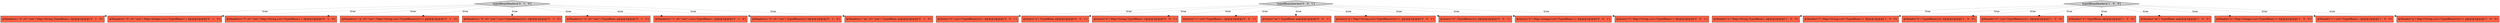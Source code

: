 digraph {
14 [style = filled, label = "@Header(n=\"e\",cf=\"uon\") Map<String,TypedBean> e@@@2@@@['0', '1', '0']", fillcolor = tomato, shape = box image = "AAA0AAABBB2BBB"];
26 [style = filled, label = "@Query(\"d\") List<TypedBean((((((> d@@@2@@@['0', '0', '1']", fillcolor = tomato, shape = box image = "AAA0AAABBB3BBB"];
22 [style = filled, label = "@Query(\"a\") TypedBean a@@@2@@@['0', '0', '1']", fillcolor = tomato, shape = box image = "AAA0AAABBB3BBB"];
27 [style = filled, label = "@Query(\"e\") Map<String,TypedBean> e@@@2@@@['0', '0', '1']", fillcolor = tomato, shape = box image = "AAA0AAABBB3BBB"];
25 [style = filled, label = "@Query(\"c\") List<TypedBean> c@@@2@@@['0', '0', '1']", fillcolor = tomato, shape = box image = "AAA0AAABBB3BBB"];
12 [style = filled, label = "@Header(n=\"h\",cf=\"uon\") Map<Integer,List<TypedBean>> h@@@2@@@['0', '1', '0']", fillcolor = tomato, shape = box image = "AAA0AAABBB2BBB"];
10 [style = filled, label = "@Header(n=\"f\",cf=\"uon\") Map<String,List<TypedBean>> f@@@2@@@['0', '1', '0']", fillcolor = tomato, shape = box image = "AAA0AAABBB2BBB"];
15 [style = filled, label = "typedBeanHeaders['0', '1', '0']", fillcolor = lightgray, shape = diamond image = "AAA0AAABBB2BBB"];
1 [style = filled, label = "@Header(\"e\") Map<String,TypedBean> e@@@2@@@['1', '0', '0']", fillcolor = tomato, shape = box image = "AAA0AAABBB1BBB"];
18 [style = filled, label = "@Header(n=\"g\",cf=\"uon\") Map<String,List<TypedBean((((((>> g@@@2@@@['0', '1', '0']", fillcolor = tomato, shape = box image = "AAA0AAABBB2BBB"];
16 [style = filled, label = "@Header(n=\"d\",cf=\"uon\") List<TypedBean((((((> d@@@2@@@['0', '1', '0']", fillcolor = tomato, shape = box image = "AAA0AAABBB2BBB"];
28 [style = filled, label = "@Query(\"an\") TypedBean an@@@2@@@['0', '0', '1']", fillcolor = tomato, shape = box image = "AAA0AAABBB3BBB"];
29 [style = filled, label = "typedBeanQueries['0', '0', '1']", fillcolor = lightgray, shape = diamond image = "AAA0AAABBB3BBB"];
4 [style = filled, label = "@Header(\"f\") Map<String,List<TypedBean>> f@@@2@@@['1', '0', '0']", fillcolor = tomato, shape = box image = "AAA0AAABBB1BBB"];
9 [style = filled, label = "@Header(\"b\") TypedBean(((((( b@@@2@@@['1', '0', '0']", fillcolor = tomato, shape = box image = "AAA0AAABBB1BBB"];
6 [style = filled, label = "@Header(\"d\") List<TypedBean((((((> d@@@2@@@['1', '0', '0']", fillcolor = tomato, shape = box image = "AAA0AAABBB1BBB"];
20 [style = filled, label = "@Query(\"g\") Map<String,List<TypedBean((((((>> g@@@2@@@['0', '0', '1']", fillcolor = tomato, shape = box image = "AAA0AAABBB3BBB"];
19 [style = filled, label = "@Header(n=\"a\",cf=\"uon\") TypedBean a@@@2@@@['0', '1', '0']", fillcolor = tomato, shape = box image = "AAA0AAABBB2BBB"];
11 [style = filled, label = "@Header(n=\"c\",cf=\"uon\") List<TypedBean> c@@@2@@@['0', '1', '0']", fillcolor = tomato, shape = box image = "AAA0AAABBB2BBB"];
5 [style = filled, label = "@Header(\"a\") TypedBean a@@@2@@@['1', '0', '0']", fillcolor = tomato, shape = box image = "AAA0AAABBB1BBB"];
0 [style = filled, label = "@Header(\"an\") TypedBean an@@@2@@@['1', '0', '0']", fillcolor = tomato, shape = box image = "AAA0AAABBB1BBB"];
8 [style = filled, label = "@Header(\"h\") Map<Integer,List<TypedBean>> h@@@2@@@['1', '0', '0']", fillcolor = tomato, shape = box image = "AAA0AAABBB1BBB"];
2 [style = filled, label = "typedBeanHeaders['1', '0', '0']", fillcolor = lightgray, shape = diamond image = "AAA0AAABBB1BBB"];
17 [style = filled, label = "@Header(n=\"b\",cf=\"uon\") TypedBean(((((( b@@@2@@@['0', '1', '0']", fillcolor = tomato, shape = box image = "AAA0AAABBB2BBB"];
21 [style = filled, label = "@Query(\"b\") TypedBean(((((( b@@@2@@@['0', '0', '1']", fillcolor = tomato, shape = box image = "AAA0AAABBB3BBB"];
24 [style = filled, label = "@Query(\"h\") Map<Integer,List<TypedBean>> h@@@2@@@['0', '0', '1']", fillcolor = tomato, shape = box image = "AAA0AAABBB3BBB"];
3 [style = filled, label = "@Header(\"c\") List<TypedBean> c@@@2@@@['1', '0', '0']", fillcolor = tomato, shape = box image = "AAA0AAABBB1BBB"];
13 [style = filled, label = "@Header(n=\"an\",cf=\"uon\") TypedBean an@@@2@@@['0', '1', '0']", fillcolor = tomato, shape = box image = "AAA0AAABBB2BBB"];
7 [style = filled, label = "@Header(\"g\") Map<String,List<TypedBean((((((>> g@@@2@@@['1', '0', '0']", fillcolor = tomato, shape = box image = "AAA0AAABBB1BBB"];
23 [style = filled, label = "@Query(\"f\") Map<String,List<TypedBean>> f@@@2@@@['0', '0', '1']", fillcolor = tomato, shape = box image = "AAA0AAABBB3BBB"];
2->3 [style = dotted, label="true"];
2->0 [style = dotted, label="true"];
29->27 [style = dotted, label="true"];
15->18 [style = dotted, label="true"];
15->10 [style = dotted, label="true"];
29->23 [style = dotted, label="true"];
15->16 [style = dotted, label="true"];
15->14 [style = dotted, label="true"];
29->26 [style = dotted, label="true"];
29->20 [style = dotted, label="true"];
15->13 [style = dotted, label="true"];
15->17 [style = dotted, label="true"];
29->22 [style = dotted, label="true"];
29->25 [style = dotted, label="true"];
2->9 [style = dotted, label="true"];
29->28 [style = dotted, label="true"];
2->6 [style = dotted, label="true"];
2->1 [style = dotted, label="true"];
15->19 [style = dotted, label="true"];
2->7 [style = dotted, label="true"];
2->4 [style = dotted, label="true"];
15->11 [style = dotted, label="true"];
15->12 [style = dotted, label="true"];
29->21 [style = dotted, label="true"];
2->5 [style = dotted, label="true"];
29->24 [style = dotted, label="true"];
2->8 [style = dotted, label="true"];
}
